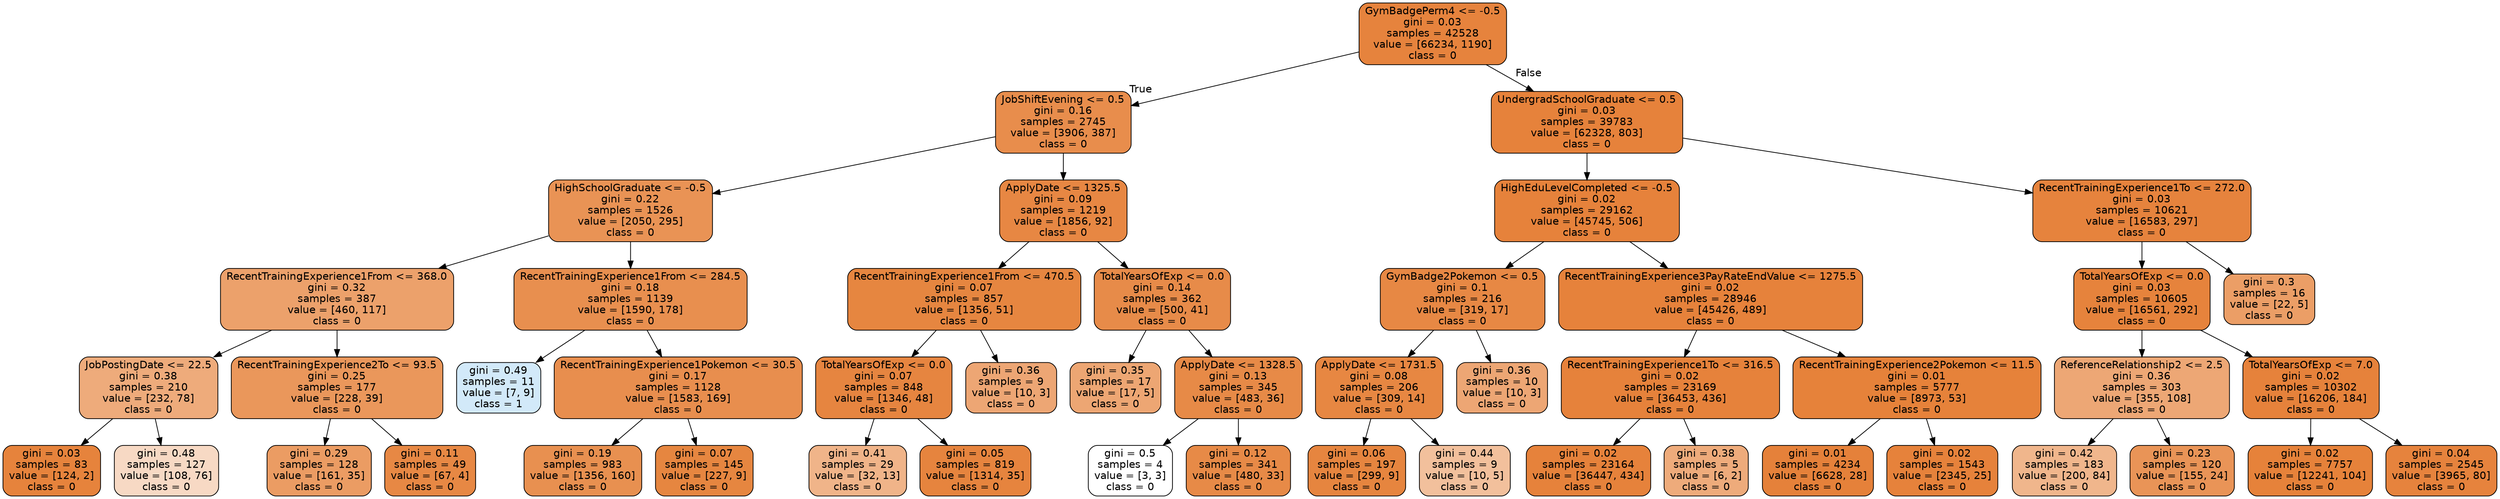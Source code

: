 digraph Tree {
node [shape=box, style="filled, rounded", color="black", fontname=helvetica] ;
edge [fontname=helvetica] ;
0 [label="GymBadgePerm4 <= -0.5\ngini = 0.03\nsamples = 42528\nvalue = [66234, 1190]\nclass = 0", fillcolor="#e58139fa"] ;
1 [label="JobShiftEvening <= 0.5\ngini = 0.16\nsamples = 2745\nvalue = [3906, 387]\nclass = 0", fillcolor="#e58139e6"] ;
0 -> 1 [labeldistance=2.5, labelangle=45, headlabel="True"] ;
2 [label="HighSchoolGraduate <= -0.5\ngini = 0.22\nsamples = 1526\nvalue = [2050, 295]\nclass = 0", fillcolor="#e58139da"] ;
1 -> 2 ;
3 [label="RecentTrainingExperience1From <= 368.0\ngini = 0.32\nsamples = 387\nvalue = [460, 117]\nclass = 0", fillcolor="#e58139be"] ;
2 -> 3 ;
4 [label="JobPostingDate <= 22.5\ngini = 0.38\nsamples = 210\nvalue = [232, 78]\nclass = 0", fillcolor="#e58139a9"] ;
3 -> 4 ;
5 [label="gini = 0.03\nsamples = 83\nvalue = [124, 2]\nclass = 0", fillcolor="#e58139fb"] ;
4 -> 5 ;
6 [label="gini = 0.48\nsamples = 127\nvalue = [108, 76]\nclass = 0", fillcolor="#e581394c"] ;
4 -> 6 ;
7 [label="RecentTrainingExperience2To <= 93.5\ngini = 0.25\nsamples = 177\nvalue = [228, 39]\nclass = 0", fillcolor="#e58139d3"] ;
3 -> 7 ;
8 [label="gini = 0.29\nsamples = 128\nvalue = [161, 35]\nclass = 0", fillcolor="#e58139c8"] ;
7 -> 8 ;
9 [label="gini = 0.11\nsamples = 49\nvalue = [67, 4]\nclass = 0", fillcolor="#e58139f0"] ;
7 -> 9 ;
10 [label="RecentTrainingExperience1From <= 284.5\ngini = 0.18\nsamples = 1139\nvalue = [1590, 178]\nclass = 0", fillcolor="#e58139e2"] ;
2 -> 10 ;
11 [label="gini = 0.49\nsamples = 11\nvalue = [7, 9]\nclass = 1", fillcolor="#399de539"] ;
10 -> 11 ;
12 [label="RecentTrainingExperience1Pokemon <= 30.5\ngini = 0.17\nsamples = 1128\nvalue = [1583, 169]\nclass = 0", fillcolor="#e58139e4"] ;
10 -> 12 ;
13 [label="gini = 0.19\nsamples = 983\nvalue = [1356, 160]\nclass = 0", fillcolor="#e58139e1"] ;
12 -> 13 ;
14 [label="gini = 0.07\nsamples = 145\nvalue = [227, 9]\nclass = 0", fillcolor="#e58139f5"] ;
12 -> 14 ;
15 [label="ApplyDate <= 1325.5\ngini = 0.09\nsamples = 1219\nvalue = [1856, 92]\nclass = 0", fillcolor="#e58139f2"] ;
1 -> 15 ;
16 [label="RecentTrainingExperience1From <= 470.5\ngini = 0.07\nsamples = 857\nvalue = [1356, 51]\nclass = 0", fillcolor="#e58139f5"] ;
15 -> 16 ;
17 [label="TotalYearsOfExp <= 0.0\ngini = 0.07\nsamples = 848\nvalue = [1346, 48]\nclass = 0", fillcolor="#e58139f6"] ;
16 -> 17 ;
18 [label="gini = 0.41\nsamples = 29\nvalue = [32, 13]\nclass = 0", fillcolor="#e5813997"] ;
17 -> 18 ;
19 [label="gini = 0.05\nsamples = 819\nvalue = [1314, 35]\nclass = 0", fillcolor="#e58139f8"] ;
17 -> 19 ;
20 [label="gini = 0.36\nsamples = 9\nvalue = [10, 3]\nclass = 0", fillcolor="#e58139b3"] ;
16 -> 20 ;
21 [label="TotalYearsOfExp <= 0.0\ngini = 0.14\nsamples = 362\nvalue = [500, 41]\nclass = 0", fillcolor="#e58139ea"] ;
15 -> 21 ;
22 [label="gini = 0.35\nsamples = 17\nvalue = [17, 5]\nclass = 0", fillcolor="#e58139b4"] ;
21 -> 22 ;
23 [label="ApplyDate <= 1328.5\ngini = 0.13\nsamples = 345\nvalue = [483, 36]\nclass = 0", fillcolor="#e58139ec"] ;
21 -> 23 ;
24 [label="gini = 0.5\nsamples = 4\nvalue = [3, 3]\nclass = 0", fillcolor="#e5813900"] ;
23 -> 24 ;
25 [label="gini = 0.12\nsamples = 341\nvalue = [480, 33]\nclass = 0", fillcolor="#e58139ed"] ;
23 -> 25 ;
26 [label="UndergradSchoolGraduate <= 0.5\ngini = 0.03\nsamples = 39783\nvalue = [62328, 803]\nclass = 0", fillcolor="#e58139fc"] ;
0 -> 26 [labeldistance=2.5, labelangle=-45, headlabel="False"] ;
27 [label="HighEduLevelCompleted <= -0.5\ngini = 0.02\nsamples = 29162\nvalue = [45745, 506]\nclass = 0", fillcolor="#e58139fc"] ;
26 -> 27 ;
28 [label="GymBadge2Pokemon <= 0.5\ngini = 0.1\nsamples = 216\nvalue = [319, 17]\nclass = 0", fillcolor="#e58139f1"] ;
27 -> 28 ;
29 [label="ApplyDate <= 1731.5\ngini = 0.08\nsamples = 206\nvalue = [309, 14]\nclass = 0", fillcolor="#e58139f3"] ;
28 -> 29 ;
30 [label="gini = 0.06\nsamples = 197\nvalue = [299, 9]\nclass = 0", fillcolor="#e58139f7"] ;
29 -> 30 ;
31 [label="gini = 0.44\nsamples = 9\nvalue = [10, 5]\nclass = 0", fillcolor="#e581397f"] ;
29 -> 31 ;
32 [label="gini = 0.36\nsamples = 10\nvalue = [10, 3]\nclass = 0", fillcolor="#e58139b3"] ;
28 -> 32 ;
33 [label="RecentTrainingExperience3PayRateEndValue <= 1275.5\ngini = 0.02\nsamples = 28946\nvalue = [45426, 489]\nclass = 0", fillcolor="#e58139fc"] ;
27 -> 33 ;
34 [label="RecentTrainingExperience1To <= 316.5\ngini = 0.02\nsamples = 23169\nvalue = [36453, 436]\nclass = 0", fillcolor="#e58139fc"] ;
33 -> 34 ;
35 [label="gini = 0.02\nsamples = 23164\nvalue = [36447, 434]\nclass = 0", fillcolor="#e58139fc"] ;
34 -> 35 ;
36 [label="gini = 0.38\nsamples = 5\nvalue = [6, 2]\nclass = 0", fillcolor="#e58139aa"] ;
34 -> 36 ;
37 [label="RecentTrainingExperience2Pokemon <= 11.5\ngini = 0.01\nsamples = 5777\nvalue = [8973, 53]\nclass = 0", fillcolor="#e58139fd"] ;
33 -> 37 ;
38 [label="gini = 0.01\nsamples = 4234\nvalue = [6628, 28]\nclass = 0", fillcolor="#e58139fe"] ;
37 -> 38 ;
39 [label="gini = 0.02\nsamples = 1543\nvalue = [2345, 25]\nclass = 0", fillcolor="#e58139fc"] ;
37 -> 39 ;
40 [label="RecentTrainingExperience1To <= 272.0\ngini = 0.03\nsamples = 10621\nvalue = [16583, 297]\nclass = 0", fillcolor="#e58139fa"] ;
26 -> 40 ;
41 [label="TotalYearsOfExp <= 0.0\ngini = 0.03\nsamples = 10605\nvalue = [16561, 292]\nclass = 0", fillcolor="#e58139fb"] ;
40 -> 41 ;
42 [label="ReferenceRelationship2 <= 2.5\ngini = 0.36\nsamples = 303\nvalue = [355, 108]\nclass = 0", fillcolor="#e58139b1"] ;
41 -> 42 ;
43 [label="gini = 0.42\nsamples = 183\nvalue = [200, 84]\nclass = 0", fillcolor="#e5813994"] ;
42 -> 43 ;
44 [label="gini = 0.23\nsamples = 120\nvalue = [155, 24]\nclass = 0", fillcolor="#e58139d8"] ;
42 -> 44 ;
45 [label="TotalYearsOfExp <= 7.0\ngini = 0.02\nsamples = 10302\nvalue = [16206, 184]\nclass = 0", fillcolor="#e58139fc"] ;
41 -> 45 ;
46 [label="gini = 0.02\nsamples = 7757\nvalue = [12241, 104]\nclass = 0", fillcolor="#e58139fd"] ;
45 -> 46 ;
47 [label="gini = 0.04\nsamples = 2545\nvalue = [3965, 80]\nclass = 0", fillcolor="#e58139fa"] ;
45 -> 47 ;
48 [label="gini = 0.3\nsamples = 16\nvalue = [22, 5]\nclass = 0", fillcolor="#e58139c5"] ;
40 -> 48 ;
}